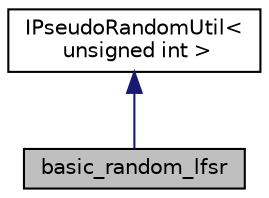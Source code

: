 digraph "basic_random_lfsr"
{
 // LATEX_PDF_SIZE
  edge [fontname="Helvetica",fontsize="10",labelfontname="Helvetica",labelfontsize="10"];
  node [fontname="Helvetica",fontsize="10",shape=record];
  Node1 [label="basic_random_lfsr",height=0.2,width=0.4,color="black", fillcolor="grey75", style="filled", fontcolor="black",tooltip=" "];
  Node2 -> Node1 [dir="back",color="midnightblue",fontsize="10",style="solid",fontname="Helvetica"];
  Node2 [label="IPseudoRandomUtil\<\l unsigned int \>",height=0.2,width=0.4,color="black", fillcolor="white", style="filled",URL="$class_i_pseudo_random_util.html",tooltip=" "];
}
